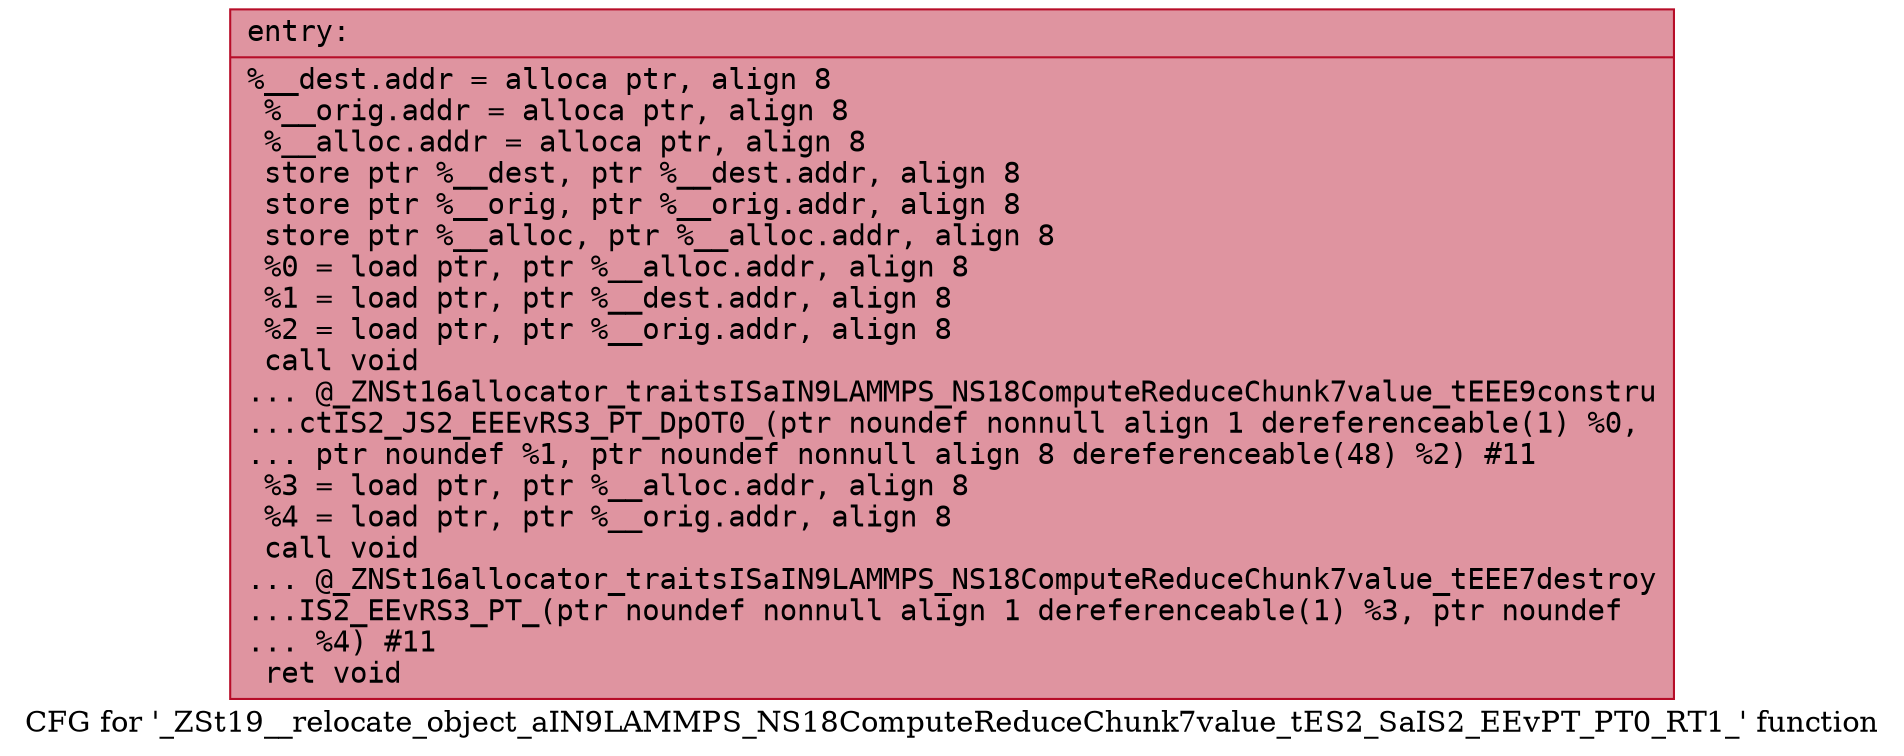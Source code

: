 digraph "CFG for '_ZSt19__relocate_object_aIN9LAMMPS_NS18ComputeReduceChunk7value_tES2_SaIS2_EEvPT_PT0_RT1_' function" {
	label="CFG for '_ZSt19__relocate_object_aIN9LAMMPS_NS18ComputeReduceChunk7value_tES2_SaIS2_EEvPT_PT0_RT1_' function";

	Node0x562fdb28ed60 [shape=record,color="#b70d28ff", style=filled, fillcolor="#b70d2870" fontname="Courier",label="{entry:\l|  %__dest.addr = alloca ptr, align 8\l  %__orig.addr = alloca ptr, align 8\l  %__alloc.addr = alloca ptr, align 8\l  store ptr %__dest, ptr %__dest.addr, align 8\l  store ptr %__orig, ptr %__orig.addr, align 8\l  store ptr %__alloc, ptr %__alloc.addr, align 8\l  %0 = load ptr, ptr %__alloc.addr, align 8\l  %1 = load ptr, ptr %__dest.addr, align 8\l  %2 = load ptr, ptr %__orig.addr, align 8\l  call void\l... @_ZNSt16allocator_traitsISaIN9LAMMPS_NS18ComputeReduceChunk7value_tEEE9constru\l...ctIS2_JS2_EEEvRS3_PT_DpOT0_(ptr noundef nonnull align 1 dereferenceable(1) %0,\l... ptr noundef %1, ptr noundef nonnull align 8 dereferenceable(48) %2) #11\l  %3 = load ptr, ptr %__alloc.addr, align 8\l  %4 = load ptr, ptr %__orig.addr, align 8\l  call void\l... @_ZNSt16allocator_traitsISaIN9LAMMPS_NS18ComputeReduceChunk7value_tEEE7destroy\l...IS2_EEvRS3_PT_(ptr noundef nonnull align 1 dereferenceable(1) %3, ptr noundef\l... %4) #11\l  ret void\l}"];
}
